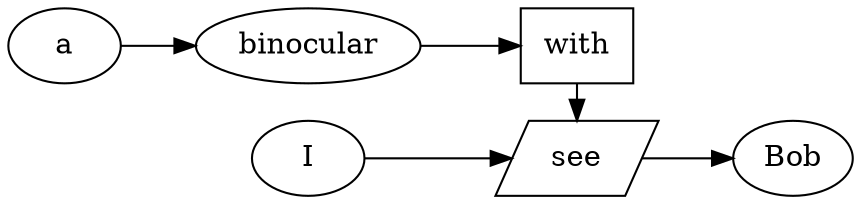 digraph{
rankdir=LR
compound=true

{rank=same; N3010675372 N3010675564}

N3010675276 [ label="I", shape=ellipse ]
N3010675372 [ label="see", shape=parallelogram ]
N3010675436 [ label="Bob", shape=ellipse ]
N3010675564 [ label="with", shape=polygon ]
N3010675660 [ label="a", shape=ellipse ]
N3010675692 [ label="binocular", shape=ellipse ]

N3010675276 -> N3010675372
N3010675372 -> N3010675436
N3010675564 -> N3010675372
N3010675660 -> N3010675692
N3010675692 -> N3010675564
}
